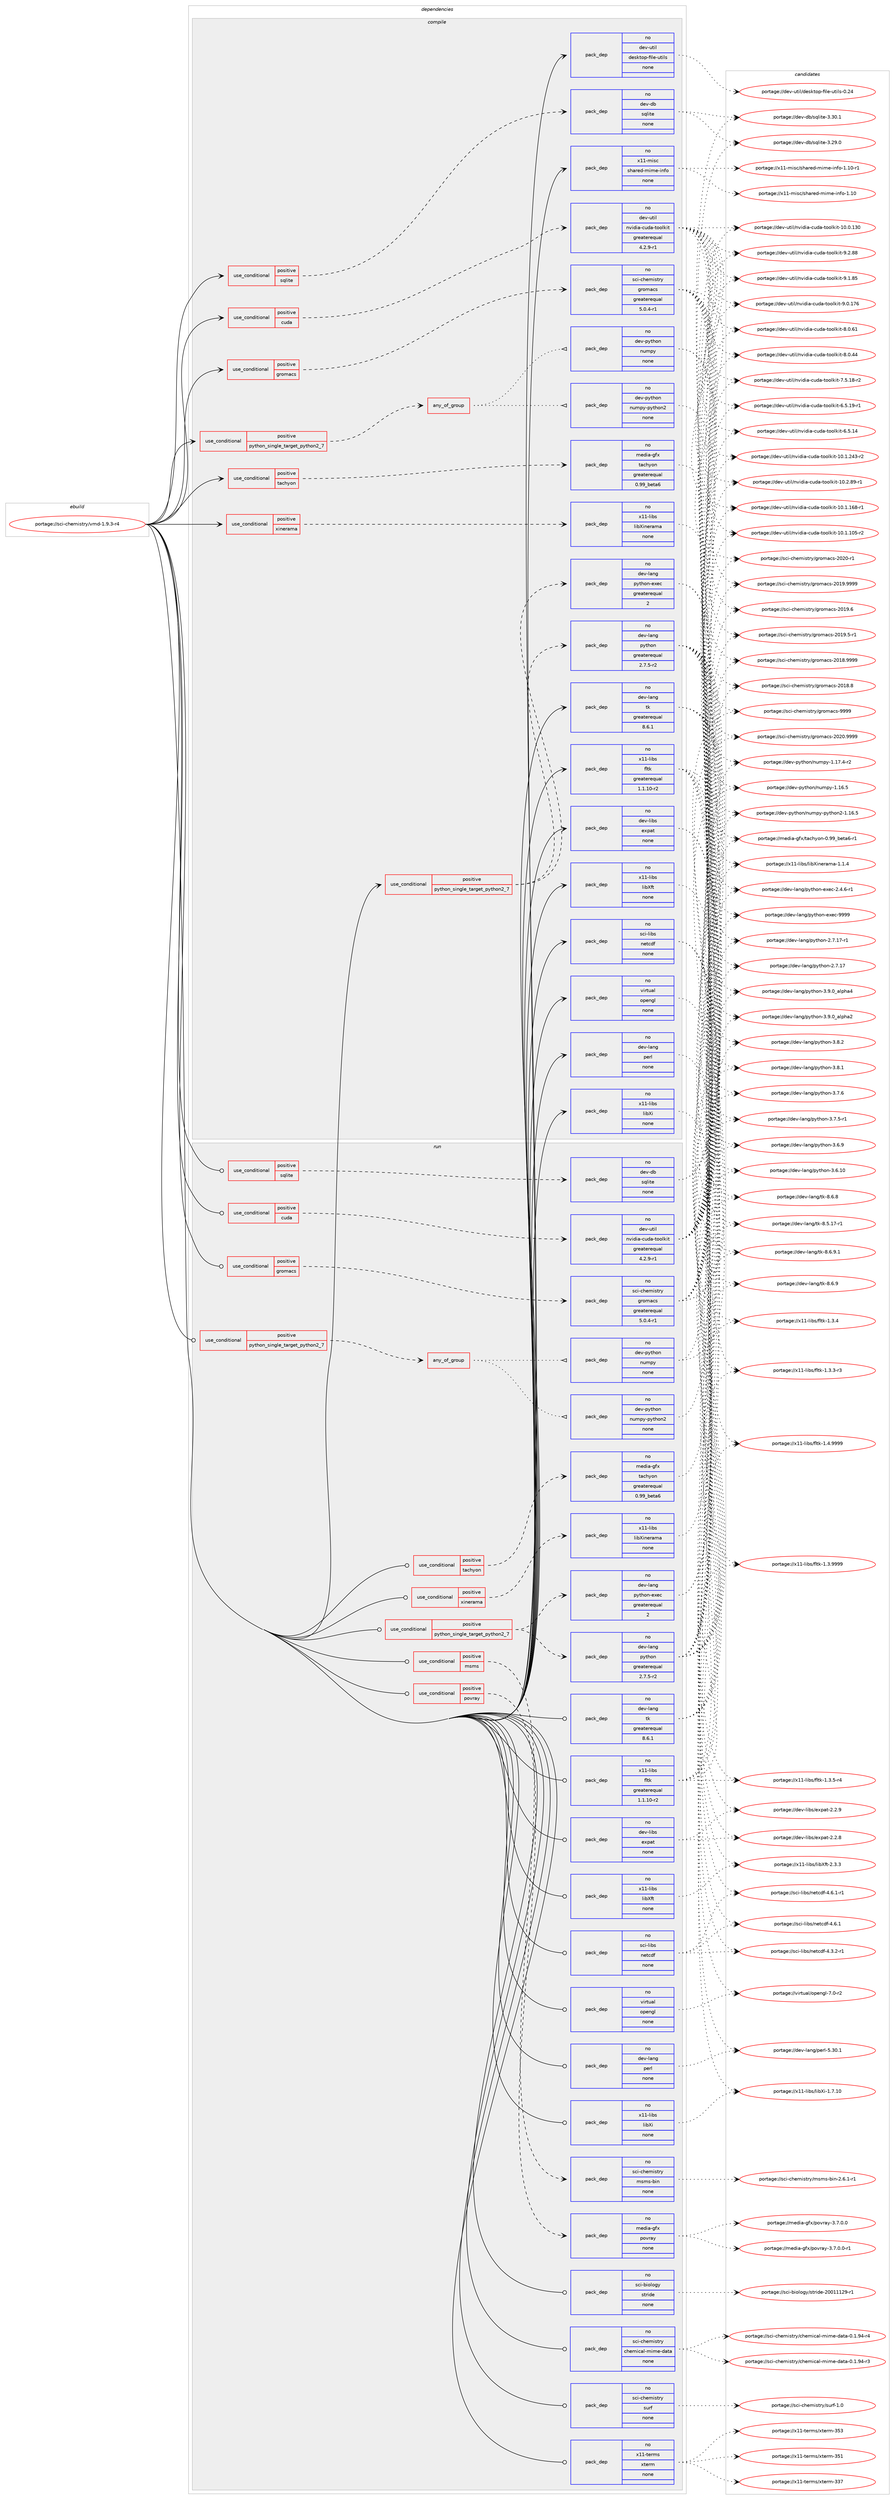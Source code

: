 digraph prolog {

# *************
# Graph options
# *************

newrank=true;
concentrate=true;
compound=true;
graph [rankdir=LR,fontname=Helvetica,fontsize=10,ranksep=1.5];#, ranksep=2.5, nodesep=0.2];
edge  [arrowhead=vee];
node  [fontname=Helvetica,fontsize=10];

# **********
# The ebuild
# **********

subgraph cluster_leftcol {
color=gray;
rank=same;
label=<<i>ebuild</i>>;
id [label="portage://sci-chemistry/vmd-1.9.3-r4", color=red, width=4, href="../sci-chemistry/vmd-1.9.3-r4.svg"];
}

# ****************
# The dependencies
# ****************

subgraph cluster_midcol {
color=gray;
label=<<i>dependencies</i>>;
subgraph cluster_compile {
fillcolor="#eeeeee";
style=filled;
label=<<i>compile</i>>;
subgraph cond11328 {
dependency55125 [label=<<TABLE BORDER="0" CELLBORDER="1" CELLSPACING="0" CELLPADDING="4"><TR><TD ROWSPAN="3" CELLPADDING="10">use_conditional</TD></TR><TR><TD>positive</TD></TR><TR><TD>cuda</TD></TR></TABLE>>, shape=none, color=red];
subgraph pack42644 {
dependency55126 [label=<<TABLE BORDER="0" CELLBORDER="1" CELLSPACING="0" CELLPADDING="4" WIDTH="220"><TR><TD ROWSPAN="6" CELLPADDING="30">pack_dep</TD></TR><TR><TD WIDTH="110">no</TD></TR><TR><TD>dev-util</TD></TR><TR><TD>nvidia-cuda-toolkit</TD></TR><TR><TD>greaterequal</TD></TR><TR><TD>4.2.9-r1</TD></TR></TABLE>>, shape=none, color=blue];
}
dependency55125:e -> dependency55126:w [weight=20,style="dashed",arrowhead="vee"];
}
id:e -> dependency55125:w [weight=20,style="solid",arrowhead="vee"];
subgraph cond11329 {
dependency55127 [label=<<TABLE BORDER="0" CELLBORDER="1" CELLSPACING="0" CELLPADDING="4"><TR><TD ROWSPAN="3" CELLPADDING="10">use_conditional</TD></TR><TR><TD>positive</TD></TR><TR><TD>gromacs</TD></TR></TABLE>>, shape=none, color=red];
subgraph pack42645 {
dependency55128 [label=<<TABLE BORDER="0" CELLBORDER="1" CELLSPACING="0" CELLPADDING="4" WIDTH="220"><TR><TD ROWSPAN="6" CELLPADDING="30">pack_dep</TD></TR><TR><TD WIDTH="110">no</TD></TR><TR><TD>sci-chemistry</TD></TR><TR><TD>gromacs</TD></TR><TR><TD>greaterequal</TD></TR><TR><TD>5.0.4-r1</TD></TR></TABLE>>, shape=none, color=blue];
}
dependency55127:e -> dependency55128:w [weight=20,style="dashed",arrowhead="vee"];
}
id:e -> dependency55127:w [weight=20,style="solid",arrowhead="vee"];
subgraph cond11330 {
dependency55129 [label=<<TABLE BORDER="0" CELLBORDER="1" CELLSPACING="0" CELLPADDING="4"><TR><TD ROWSPAN="3" CELLPADDING="10">use_conditional</TD></TR><TR><TD>positive</TD></TR><TR><TD>python_single_target_python2_7</TD></TR></TABLE>>, shape=none, color=red];
subgraph any1105 {
dependency55130 [label=<<TABLE BORDER="0" CELLBORDER="1" CELLSPACING="0" CELLPADDING="4"><TR><TD CELLPADDING="10">any_of_group</TD></TR></TABLE>>, shape=none, color=red];subgraph pack42646 {
dependency55131 [label=<<TABLE BORDER="0" CELLBORDER="1" CELLSPACING="0" CELLPADDING="4" WIDTH="220"><TR><TD ROWSPAN="6" CELLPADDING="30">pack_dep</TD></TR><TR><TD WIDTH="110">no</TD></TR><TR><TD>dev-python</TD></TR><TR><TD>numpy-python2</TD></TR><TR><TD>none</TD></TR><TR><TD></TD></TR></TABLE>>, shape=none, color=blue];
}
dependency55130:e -> dependency55131:w [weight=20,style="dotted",arrowhead="oinv"];
subgraph pack42647 {
dependency55132 [label=<<TABLE BORDER="0" CELLBORDER="1" CELLSPACING="0" CELLPADDING="4" WIDTH="220"><TR><TD ROWSPAN="6" CELLPADDING="30">pack_dep</TD></TR><TR><TD WIDTH="110">no</TD></TR><TR><TD>dev-python</TD></TR><TR><TD>numpy</TD></TR><TR><TD>none</TD></TR><TR><TD></TD></TR></TABLE>>, shape=none, color=blue];
}
dependency55130:e -> dependency55132:w [weight=20,style="dotted",arrowhead="oinv"];
}
dependency55129:e -> dependency55130:w [weight=20,style="dashed",arrowhead="vee"];
}
id:e -> dependency55129:w [weight=20,style="solid",arrowhead="vee"];
subgraph cond11331 {
dependency55133 [label=<<TABLE BORDER="0" CELLBORDER="1" CELLSPACING="0" CELLPADDING="4"><TR><TD ROWSPAN="3" CELLPADDING="10">use_conditional</TD></TR><TR><TD>positive</TD></TR><TR><TD>python_single_target_python2_7</TD></TR></TABLE>>, shape=none, color=red];
subgraph pack42648 {
dependency55134 [label=<<TABLE BORDER="0" CELLBORDER="1" CELLSPACING="0" CELLPADDING="4" WIDTH="220"><TR><TD ROWSPAN="6" CELLPADDING="30">pack_dep</TD></TR><TR><TD WIDTH="110">no</TD></TR><TR><TD>dev-lang</TD></TR><TR><TD>python</TD></TR><TR><TD>greaterequal</TD></TR><TR><TD>2.7.5-r2</TD></TR></TABLE>>, shape=none, color=blue];
}
dependency55133:e -> dependency55134:w [weight=20,style="dashed",arrowhead="vee"];
subgraph pack42649 {
dependency55135 [label=<<TABLE BORDER="0" CELLBORDER="1" CELLSPACING="0" CELLPADDING="4" WIDTH="220"><TR><TD ROWSPAN="6" CELLPADDING="30">pack_dep</TD></TR><TR><TD WIDTH="110">no</TD></TR><TR><TD>dev-lang</TD></TR><TR><TD>python-exec</TD></TR><TR><TD>greaterequal</TD></TR><TR><TD>2</TD></TR></TABLE>>, shape=none, color=blue];
}
dependency55133:e -> dependency55135:w [weight=20,style="dashed",arrowhead="vee"];
}
id:e -> dependency55133:w [weight=20,style="solid",arrowhead="vee"];
subgraph cond11332 {
dependency55136 [label=<<TABLE BORDER="0" CELLBORDER="1" CELLSPACING="0" CELLPADDING="4"><TR><TD ROWSPAN="3" CELLPADDING="10">use_conditional</TD></TR><TR><TD>positive</TD></TR><TR><TD>sqlite</TD></TR></TABLE>>, shape=none, color=red];
subgraph pack42650 {
dependency55137 [label=<<TABLE BORDER="0" CELLBORDER="1" CELLSPACING="0" CELLPADDING="4" WIDTH="220"><TR><TD ROWSPAN="6" CELLPADDING="30">pack_dep</TD></TR><TR><TD WIDTH="110">no</TD></TR><TR><TD>dev-db</TD></TR><TR><TD>sqlite</TD></TR><TR><TD>none</TD></TR><TR><TD></TD></TR></TABLE>>, shape=none, color=blue];
}
dependency55136:e -> dependency55137:w [weight=20,style="dashed",arrowhead="vee"];
}
id:e -> dependency55136:w [weight=20,style="solid",arrowhead="vee"];
subgraph cond11333 {
dependency55138 [label=<<TABLE BORDER="0" CELLBORDER="1" CELLSPACING="0" CELLPADDING="4"><TR><TD ROWSPAN="3" CELLPADDING="10">use_conditional</TD></TR><TR><TD>positive</TD></TR><TR><TD>tachyon</TD></TR></TABLE>>, shape=none, color=red];
subgraph pack42651 {
dependency55139 [label=<<TABLE BORDER="0" CELLBORDER="1" CELLSPACING="0" CELLPADDING="4" WIDTH="220"><TR><TD ROWSPAN="6" CELLPADDING="30">pack_dep</TD></TR><TR><TD WIDTH="110">no</TD></TR><TR><TD>media-gfx</TD></TR><TR><TD>tachyon</TD></TR><TR><TD>greaterequal</TD></TR><TR><TD>0.99_beta6</TD></TR></TABLE>>, shape=none, color=blue];
}
dependency55138:e -> dependency55139:w [weight=20,style="dashed",arrowhead="vee"];
}
id:e -> dependency55138:w [weight=20,style="solid",arrowhead="vee"];
subgraph cond11334 {
dependency55140 [label=<<TABLE BORDER="0" CELLBORDER="1" CELLSPACING="0" CELLPADDING="4"><TR><TD ROWSPAN="3" CELLPADDING="10">use_conditional</TD></TR><TR><TD>positive</TD></TR><TR><TD>xinerama</TD></TR></TABLE>>, shape=none, color=red];
subgraph pack42652 {
dependency55141 [label=<<TABLE BORDER="0" CELLBORDER="1" CELLSPACING="0" CELLPADDING="4" WIDTH="220"><TR><TD ROWSPAN="6" CELLPADDING="30">pack_dep</TD></TR><TR><TD WIDTH="110">no</TD></TR><TR><TD>x11-libs</TD></TR><TR><TD>libXinerama</TD></TR><TR><TD>none</TD></TR><TR><TD></TD></TR></TABLE>>, shape=none, color=blue];
}
dependency55140:e -> dependency55141:w [weight=20,style="dashed",arrowhead="vee"];
}
id:e -> dependency55140:w [weight=20,style="solid",arrowhead="vee"];
subgraph pack42653 {
dependency55142 [label=<<TABLE BORDER="0" CELLBORDER="1" CELLSPACING="0" CELLPADDING="4" WIDTH="220"><TR><TD ROWSPAN="6" CELLPADDING="30">pack_dep</TD></TR><TR><TD WIDTH="110">no</TD></TR><TR><TD>dev-lang</TD></TR><TR><TD>perl</TD></TR><TR><TD>none</TD></TR><TR><TD></TD></TR></TABLE>>, shape=none, color=blue];
}
id:e -> dependency55142:w [weight=20,style="solid",arrowhead="vee"];
subgraph pack42654 {
dependency55143 [label=<<TABLE BORDER="0" CELLBORDER="1" CELLSPACING="0" CELLPADDING="4" WIDTH="220"><TR><TD ROWSPAN="6" CELLPADDING="30">pack_dep</TD></TR><TR><TD WIDTH="110">no</TD></TR><TR><TD>dev-lang</TD></TR><TR><TD>tk</TD></TR><TR><TD>greaterequal</TD></TR><TR><TD>8.6.1</TD></TR></TABLE>>, shape=none, color=blue];
}
id:e -> dependency55143:w [weight=20,style="solid",arrowhead="vee"];
subgraph pack42655 {
dependency55144 [label=<<TABLE BORDER="0" CELLBORDER="1" CELLSPACING="0" CELLPADDING="4" WIDTH="220"><TR><TD ROWSPAN="6" CELLPADDING="30">pack_dep</TD></TR><TR><TD WIDTH="110">no</TD></TR><TR><TD>dev-libs</TD></TR><TR><TD>expat</TD></TR><TR><TD>none</TD></TR><TR><TD></TD></TR></TABLE>>, shape=none, color=blue];
}
id:e -> dependency55144:w [weight=20,style="solid",arrowhead="vee"];
subgraph pack42656 {
dependency55145 [label=<<TABLE BORDER="0" CELLBORDER="1" CELLSPACING="0" CELLPADDING="4" WIDTH="220"><TR><TD ROWSPAN="6" CELLPADDING="30">pack_dep</TD></TR><TR><TD WIDTH="110">no</TD></TR><TR><TD>dev-util</TD></TR><TR><TD>desktop-file-utils</TD></TR><TR><TD>none</TD></TR><TR><TD></TD></TR></TABLE>>, shape=none, color=blue];
}
id:e -> dependency55145:w [weight=20,style="solid",arrowhead="vee"];
subgraph pack42657 {
dependency55146 [label=<<TABLE BORDER="0" CELLBORDER="1" CELLSPACING="0" CELLPADDING="4" WIDTH="220"><TR><TD ROWSPAN="6" CELLPADDING="30">pack_dep</TD></TR><TR><TD WIDTH="110">no</TD></TR><TR><TD>sci-libs</TD></TR><TR><TD>netcdf</TD></TR><TR><TD>none</TD></TR><TR><TD></TD></TR></TABLE>>, shape=none, color=blue];
}
id:e -> dependency55146:w [weight=20,style="solid",arrowhead="vee"];
subgraph pack42658 {
dependency55147 [label=<<TABLE BORDER="0" CELLBORDER="1" CELLSPACING="0" CELLPADDING="4" WIDTH="220"><TR><TD ROWSPAN="6" CELLPADDING="30">pack_dep</TD></TR><TR><TD WIDTH="110">no</TD></TR><TR><TD>virtual</TD></TR><TR><TD>opengl</TD></TR><TR><TD>none</TD></TR><TR><TD></TD></TR></TABLE>>, shape=none, color=blue];
}
id:e -> dependency55147:w [weight=20,style="solid",arrowhead="vee"];
subgraph pack42659 {
dependency55148 [label=<<TABLE BORDER="0" CELLBORDER="1" CELLSPACING="0" CELLPADDING="4" WIDTH="220"><TR><TD ROWSPAN="6" CELLPADDING="30">pack_dep</TD></TR><TR><TD WIDTH="110">no</TD></TR><TR><TD>x11-libs</TD></TR><TR><TD>fltk</TD></TR><TR><TD>greaterequal</TD></TR><TR><TD>1.1.10-r2</TD></TR></TABLE>>, shape=none, color=blue];
}
id:e -> dependency55148:w [weight=20,style="solid",arrowhead="vee"];
subgraph pack42660 {
dependency55149 [label=<<TABLE BORDER="0" CELLBORDER="1" CELLSPACING="0" CELLPADDING="4" WIDTH="220"><TR><TD ROWSPAN="6" CELLPADDING="30">pack_dep</TD></TR><TR><TD WIDTH="110">no</TD></TR><TR><TD>x11-libs</TD></TR><TR><TD>libXft</TD></TR><TR><TD>none</TD></TR><TR><TD></TD></TR></TABLE>>, shape=none, color=blue];
}
id:e -> dependency55149:w [weight=20,style="solid",arrowhead="vee"];
subgraph pack42661 {
dependency55150 [label=<<TABLE BORDER="0" CELLBORDER="1" CELLSPACING="0" CELLPADDING="4" WIDTH="220"><TR><TD ROWSPAN="6" CELLPADDING="30">pack_dep</TD></TR><TR><TD WIDTH="110">no</TD></TR><TR><TD>x11-libs</TD></TR><TR><TD>libXi</TD></TR><TR><TD>none</TD></TR><TR><TD></TD></TR></TABLE>>, shape=none, color=blue];
}
id:e -> dependency55150:w [weight=20,style="solid",arrowhead="vee"];
subgraph pack42662 {
dependency55151 [label=<<TABLE BORDER="0" CELLBORDER="1" CELLSPACING="0" CELLPADDING="4" WIDTH="220"><TR><TD ROWSPAN="6" CELLPADDING="30">pack_dep</TD></TR><TR><TD WIDTH="110">no</TD></TR><TR><TD>x11-misc</TD></TR><TR><TD>shared-mime-info</TD></TR><TR><TD>none</TD></TR><TR><TD></TD></TR></TABLE>>, shape=none, color=blue];
}
id:e -> dependency55151:w [weight=20,style="solid",arrowhead="vee"];
}
subgraph cluster_compileandrun {
fillcolor="#eeeeee";
style=filled;
label=<<i>compile and run</i>>;
}
subgraph cluster_run {
fillcolor="#eeeeee";
style=filled;
label=<<i>run</i>>;
subgraph cond11335 {
dependency55152 [label=<<TABLE BORDER="0" CELLBORDER="1" CELLSPACING="0" CELLPADDING="4"><TR><TD ROWSPAN="3" CELLPADDING="10">use_conditional</TD></TR><TR><TD>positive</TD></TR><TR><TD>cuda</TD></TR></TABLE>>, shape=none, color=red];
subgraph pack42663 {
dependency55153 [label=<<TABLE BORDER="0" CELLBORDER="1" CELLSPACING="0" CELLPADDING="4" WIDTH="220"><TR><TD ROWSPAN="6" CELLPADDING="30">pack_dep</TD></TR><TR><TD WIDTH="110">no</TD></TR><TR><TD>dev-util</TD></TR><TR><TD>nvidia-cuda-toolkit</TD></TR><TR><TD>greaterequal</TD></TR><TR><TD>4.2.9-r1</TD></TR></TABLE>>, shape=none, color=blue];
}
dependency55152:e -> dependency55153:w [weight=20,style="dashed",arrowhead="vee"];
}
id:e -> dependency55152:w [weight=20,style="solid",arrowhead="odot"];
subgraph cond11336 {
dependency55154 [label=<<TABLE BORDER="0" CELLBORDER="1" CELLSPACING="0" CELLPADDING="4"><TR><TD ROWSPAN="3" CELLPADDING="10">use_conditional</TD></TR><TR><TD>positive</TD></TR><TR><TD>gromacs</TD></TR></TABLE>>, shape=none, color=red];
subgraph pack42664 {
dependency55155 [label=<<TABLE BORDER="0" CELLBORDER="1" CELLSPACING="0" CELLPADDING="4" WIDTH="220"><TR><TD ROWSPAN="6" CELLPADDING="30">pack_dep</TD></TR><TR><TD WIDTH="110">no</TD></TR><TR><TD>sci-chemistry</TD></TR><TR><TD>gromacs</TD></TR><TR><TD>greaterequal</TD></TR><TR><TD>5.0.4-r1</TD></TR></TABLE>>, shape=none, color=blue];
}
dependency55154:e -> dependency55155:w [weight=20,style="dashed",arrowhead="vee"];
}
id:e -> dependency55154:w [weight=20,style="solid",arrowhead="odot"];
subgraph cond11337 {
dependency55156 [label=<<TABLE BORDER="0" CELLBORDER="1" CELLSPACING="0" CELLPADDING="4"><TR><TD ROWSPAN="3" CELLPADDING="10">use_conditional</TD></TR><TR><TD>positive</TD></TR><TR><TD>msms</TD></TR></TABLE>>, shape=none, color=red];
subgraph pack42665 {
dependency55157 [label=<<TABLE BORDER="0" CELLBORDER="1" CELLSPACING="0" CELLPADDING="4" WIDTH="220"><TR><TD ROWSPAN="6" CELLPADDING="30">pack_dep</TD></TR><TR><TD WIDTH="110">no</TD></TR><TR><TD>sci-chemistry</TD></TR><TR><TD>msms-bin</TD></TR><TR><TD>none</TD></TR><TR><TD></TD></TR></TABLE>>, shape=none, color=blue];
}
dependency55156:e -> dependency55157:w [weight=20,style="dashed",arrowhead="vee"];
}
id:e -> dependency55156:w [weight=20,style="solid",arrowhead="odot"];
subgraph cond11338 {
dependency55158 [label=<<TABLE BORDER="0" CELLBORDER="1" CELLSPACING="0" CELLPADDING="4"><TR><TD ROWSPAN="3" CELLPADDING="10">use_conditional</TD></TR><TR><TD>positive</TD></TR><TR><TD>povray</TD></TR></TABLE>>, shape=none, color=red];
subgraph pack42666 {
dependency55159 [label=<<TABLE BORDER="0" CELLBORDER="1" CELLSPACING="0" CELLPADDING="4" WIDTH="220"><TR><TD ROWSPAN="6" CELLPADDING="30">pack_dep</TD></TR><TR><TD WIDTH="110">no</TD></TR><TR><TD>media-gfx</TD></TR><TR><TD>povray</TD></TR><TR><TD>none</TD></TR><TR><TD></TD></TR></TABLE>>, shape=none, color=blue];
}
dependency55158:e -> dependency55159:w [weight=20,style="dashed",arrowhead="vee"];
}
id:e -> dependency55158:w [weight=20,style="solid",arrowhead="odot"];
subgraph cond11339 {
dependency55160 [label=<<TABLE BORDER="0" CELLBORDER="1" CELLSPACING="0" CELLPADDING="4"><TR><TD ROWSPAN="3" CELLPADDING="10">use_conditional</TD></TR><TR><TD>positive</TD></TR><TR><TD>python_single_target_python2_7</TD></TR></TABLE>>, shape=none, color=red];
subgraph any1106 {
dependency55161 [label=<<TABLE BORDER="0" CELLBORDER="1" CELLSPACING="0" CELLPADDING="4"><TR><TD CELLPADDING="10">any_of_group</TD></TR></TABLE>>, shape=none, color=red];subgraph pack42667 {
dependency55162 [label=<<TABLE BORDER="0" CELLBORDER="1" CELLSPACING="0" CELLPADDING="4" WIDTH="220"><TR><TD ROWSPAN="6" CELLPADDING="30">pack_dep</TD></TR><TR><TD WIDTH="110">no</TD></TR><TR><TD>dev-python</TD></TR><TR><TD>numpy-python2</TD></TR><TR><TD>none</TD></TR><TR><TD></TD></TR></TABLE>>, shape=none, color=blue];
}
dependency55161:e -> dependency55162:w [weight=20,style="dotted",arrowhead="oinv"];
subgraph pack42668 {
dependency55163 [label=<<TABLE BORDER="0" CELLBORDER="1" CELLSPACING="0" CELLPADDING="4" WIDTH="220"><TR><TD ROWSPAN="6" CELLPADDING="30">pack_dep</TD></TR><TR><TD WIDTH="110">no</TD></TR><TR><TD>dev-python</TD></TR><TR><TD>numpy</TD></TR><TR><TD>none</TD></TR><TR><TD></TD></TR></TABLE>>, shape=none, color=blue];
}
dependency55161:e -> dependency55163:w [weight=20,style="dotted",arrowhead="oinv"];
}
dependency55160:e -> dependency55161:w [weight=20,style="dashed",arrowhead="vee"];
}
id:e -> dependency55160:w [weight=20,style="solid",arrowhead="odot"];
subgraph cond11340 {
dependency55164 [label=<<TABLE BORDER="0" CELLBORDER="1" CELLSPACING="0" CELLPADDING="4"><TR><TD ROWSPAN="3" CELLPADDING="10">use_conditional</TD></TR><TR><TD>positive</TD></TR><TR><TD>python_single_target_python2_7</TD></TR></TABLE>>, shape=none, color=red];
subgraph pack42669 {
dependency55165 [label=<<TABLE BORDER="0" CELLBORDER="1" CELLSPACING="0" CELLPADDING="4" WIDTH="220"><TR><TD ROWSPAN="6" CELLPADDING="30">pack_dep</TD></TR><TR><TD WIDTH="110">no</TD></TR><TR><TD>dev-lang</TD></TR><TR><TD>python</TD></TR><TR><TD>greaterequal</TD></TR><TR><TD>2.7.5-r2</TD></TR></TABLE>>, shape=none, color=blue];
}
dependency55164:e -> dependency55165:w [weight=20,style="dashed",arrowhead="vee"];
subgraph pack42670 {
dependency55166 [label=<<TABLE BORDER="0" CELLBORDER="1" CELLSPACING="0" CELLPADDING="4" WIDTH="220"><TR><TD ROWSPAN="6" CELLPADDING="30">pack_dep</TD></TR><TR><TD WIDTH="110">no</TD></TR><TR><TD>dev-lang</TD></TR><TR><TD>python-exec</TD></TR><TR><TD>greaterequal</TD></TR><TR><TD>2</TD></TR></TABLE>>, shape=none, color=blue];
}
dependency55164:e -> dependency55166:w [weight=20,style="dashed",arrowhead="vee"];
}
id:e -> dependency55164:w [weight=20,style="solid",arrowhead="odot"];
subgraph cond11341 {
dependency55167 [label=<<TABLE BORDER="0" CELLBORDER="1" CELLSPACING="0" CELLPADDING="4"><TR><TD ROWSPAN="3" CELLPADDING="10">use_conditional</TD></TR><TR><TD>positive</TD></TR><TR><TD>sqlite</TD></TR></TABLE>>, shape=none, color=red];
subgraph pack42671 {
dependency55168 [label=<<TABLE BORDER="0" CELLBORDER="1" CELLSPACING="0" CELLPADDING="4" WIDTH="220"><TR><TD ROWSPAN="6" CELLPADDING="30">pack_dep</TD></TR><TR><TD WIDTH="110">no</TD></TR><TR><TD>dev-db</TD></TR><TR><TD>sqlite</TD></TR><TR><TD>none</TD></TR><TR><TD></TD></TR></TABLE>>, shape=none, color=blue];
}
dependency55167:e -> dependency55168:w [weight=20,style="dashed",arrowhead="vee"];
}
id:e -> dependency55167:w [weight=20,style="solid",arrowhead="odot"];
subgraph cond11342 {
dependency55169 [label=<<TABLE BORDER="0" CELLBORDER="1" CELLSPACING="0" CELLPADDING="4"><TR><TD ROWSPAN="3" CELLPADDING="10">use_conditional</TD></TR><TR><TD>positive</TD></TR><TR><TD>tachyon</TD></TR></TABLE>>, shape=none, color=red];
subgraph pack42672 {
dependency55170 [label=<<TABLE BORDER="0" CELLBORDER="1" CELLSPACING="0" CELLPADDING="4" WIDTH="220"><TR><TD ROWSPAN="6" CELLPADDING="30">pack_dep</TD></TR><TR><TD WIDTH="110">no</TD></TR><TR><TD>media-gfx</TD></TR><TR><TD>tachyon</TD></TR><TR><TD>greaterequal</TD></TR><TR><TD>0.99_beta6</TD></TR></TABLE>>, shape=none, color=blue];
}
dependency55169:e -> dependency55170:w [weight=20,style="dashed",arrowhead="vee"];
}
id:e -> dependency55169:w [weight=20,style="solid",arrowhead="odot"];
subgraph cond11343 {
dependency55171 [label=<<TABLE BORDER="0" CELLBORDER="1" CELLSPACING="0" CELLPADDING="4"><TR><TD ROWSPAN="3" CELLPADDING="10">use_conditional</TD></TR><TR><TD>positive</TD></TR><TR><TD>xinerama</TD></TR></TABLE>>, shape=none, color=red];
subgraph pack42673 {
dependency55172 [label=<<TABLE BORDER="0" CELLBORDER="1" CELLSPACING="0" CELLPADDING="4" WIDTH="220"><TR><TD ROWSPAN="6" CELLPADDING="30">pack_dep</TD></TR><TR><TD WIDTH="110">no</TD></TR><TR><TD>x11-libs</TD></TR><TR><TD>libXinerama</TD></TR><TR><TD>none</TD></TR><TR><TD></TD></TR></TABLE>>, shape=none, color=blue];
}
dependency55171:e -> dependency55172:w [weight=20,style="dashed",arrowhead="vee"];
}
id:e -> dependency55171:w [weight=20,style="solid",arrowhead="odot"];
subgraph pack42674 {
dependency55173 [label=<<TABLE BORDER="0" CELLBORDER="1" CELLSPACING="0" CELLPADDING="4" WIDTH="220"><TR><TD ROWSPAN="6" CELLPADDING="30">pack_dep</TD></TR><TR><TD WIDTH="110">no</TD></TR><TR><TD>dev-lang</TD></TR><TR><TD>perl</TD></TR><TR><TD>none</TD></TR><TR><TD></TD></TR></TABLE>>, shape=none, color=blue];
}
id:e -> dependency55173:w [weight=20,style="solid",arrowhead="odot"];
subgraph pack42675 {
dependency55174 [label=<<TABLE BORDER="0" CELLBORDER="1" CELLSPACING="0" CELLPADDING="4" WIDTH="220"><TR><TD ROWSPAN="6" CELLPADDING="30">pack_dep</TD></TR><TR><TD WIDTH="110">no</TD></TR><TR><TD>dev-lang</TD></TR><TR><TD>tk</TD></TR><TR><TD>greaterequal</TD></TR><TR><TD>8.6.1</TD></TR></TABLE>>, shape=none, color=blue];
}
id:e -> dependency55174:w [weight=20,style="solid",arrowhead="odot"];
subgraph pack42676 {
dependency55175 [label=<<TABLE BORDER="0" CELLBORDER="1" CELLSPACING="0" CELLPADDING="4" WIDTH="220"><TR><TD ROWSPAN="6" CELLPADDING="30">pack_dep</TD></TR><TR><TD WIDTH="110">no</TD></TR><TR><TD>dev-libs</TD></TR><TR><TD>expat</TD></TR><TR><TD>none</TD></TR><TR><TD></TD></TR></TABLE>>, shape=none, color=blue];
}
id:e -> dependency55175:w [weight=20,style="solid",arrowhead="odot"];
subgraph pack42677 {
dependency55176 [label=<<TABLE BORDER="0" CELLBORDER="1" CELLSPACING="0" CELLPADDING="4" WIDTH="220"><TR><TD ROWSPAN="6" CELLPADDING="30">pack_dep</TD></TR><TR><TD WIDTH="110">no</TD></TR><TR><TD>sci-biology</TD></TR><TR><TD>stride</TD></TR><TR><TD>none</TD></TR><TR><TD></TD></TR></TABLE>>, shape=none, color=blue];
}
id:e -> dependency55176:w [weight=20,style="solid",arrowhead="odot"];
subgraph pack42678 {
dependency55177 [label=<<TABLE BORDER="0" CELLBORDER="1" CELLSPACING="0" CELLPADDING="4" WIDTH="220"><TR><TD ROWSPAN="6" CELLPADDING="30">pack_dep</TD></TR><TR><TD WIDTH="110">no</TD></TR><TR><TD>sci-chemistry</TD></TR><TR><TD>chemical-mime-data</TD></TR><TR><TD>none</TD></TR><TR><TD></TD></TR></TABLE>>, shape=none, color=blue];
}
id:e -> dependency55177:w [weight=20,style="solid",arrowhead="odot"];
subgraph pack42679 {
dependency55178 [label=<<TABLE BORDER="0" CELLBORDER="1" CELLSPACING="0" CELLPADDING="4" WIDTH="220"><TR><TD ROWSPAN="6" CELLPADDING="30">pack_dep</TD></TR><TR><TD WIDTH="110">no</TD></TR><TR><TD>sci-chemistry</TD></TR><TR><TD>surf</TD></TR><TR><TD>none</TD></TR><TR><TD></TD></TR></TABLE>>, shape=none, color=blue];
}
id:e -> dependency55178:w [weight=20,style="solid",arrowhead="odot"];
subgraph pack42680 {
dependency55179 [label=<<TABLE BORDER="0" CELLBORDER="1" CELLSPACING="0" CELLPADDING="4" WIDTH="220"><TR><TD ROWSPAN="6" CELLPADDING="30">pack_dep</TD></TR><TR><TD WIDTH="110">no</TD></TR><TR><TD>sci-libs</TD></TR><TR><TD>netcdf</TD></TR><TR><TD>none</TD></TR><TR><TD></TD></TR></TABLE>>, shape=none, color=blue];
}
id:e -> dependency55179:w [weight=20,style="solid",arrowhead="odot"];
subgraph pack42681 {
dependency55180 [label=<<TABLE BORDER="0" CELLBORDER="1" CELLSPACING="0" CELLPADDING="4" WIDTH="220"><TR><TD ROWSPAN="6" CELLPADDING="30">pack_dep</TD></TR><TR><TD WIDTH="110">no</TD></TR><TR><TD>virtual</TD></TR><TR><TD>opengl</TD></TR><TR><TD>none</TD></TR><TR><TD></TD></TR></TABLE>>, shape=none, color=blue];
}
id:e -> dependency55180:w [weight=20,style="solid",arrowhead="odot"];
subgraph pack42682 {
dependency55181 [label=<<TABLE BORDER="0" CELLBORDER="1" CELLSPACING="0" CELLPADDING="4" WIDTH="220"><TR><TD ROWSPAN="6" CELLPADDING="30">pack_dep</TD></TR><TR><TD WIDTH="110">no</TD></TR><TR><TD>x11-libs</TD></TR><TR><TD>fltk</TD></TR><TR><TD>greaterequal</TD></TR><TR><TD>1.1.10-r2</TD></TR></TABLE>>, shape=none, color=blue];
}
id:e -> dependency55181:w [weight=20,style="solid",arrowhead="odot"];
subgraph pack42683 {
dependency55182 [label=<<TABLE BORDER="0" CELLBORDER="1" CELLSPACING="0" CELLPADDING="4" WIDTH="220"><TR><TD ROWSPAN="6" CELLPADDING="30">pack_dep</TD></TR><TR><TD WIDTH="110">no</TD></TR><TR><TD>x11-libs</TD></TR><TR><TD>libXft</TD></TR><TR><TD>none</TD></TR><TR><TD></TD></TR></TABLE>>, shape=none, color=blue];
}
id:e -> dependency55182:w [weight=20,style="solid",arrowhead="odot"];
subgraph pack42684 {
dependency55183 [label=<<TABLE BORDER="0" CELLBORDER="1" CELLSPACING="0" CELLPADDING="4" WIDTH="220"><TR><TD ROWSPAN="6" CELLPADDING="30">pack_dep</TD></TR><TR><TD WIDTH="110">no</TD></TR><TR><TD>x11-libs</TD></TR><TR><TD>libXi</TD></TR><TR><TD>none</TD></TR><TR><TD></TD></TR></TABLE>>, shape=none, color=blue];
}
id:e -> dependency55183:w [weight=20,style="solid",arrowhead="odot"];
subgraph pack42685 {
dependency55184 [label=<<TABLE BORDER="0" CELLBORDER="1" CELLSPACING="0" CELLPADDING="4" WIDTH="220"><TR><TD ROWSPAN="6" CELLPADDING="30">pack_dep</TD></TR><TR><TD WIDTH="110">no</TD></TR><TR><TD>x11-terms</TD></TR><TR><TD>xterm</TD></TR><TR><TD>none</TD></TR><TR><TD></TD></TR></TABLE>>, shape=none, color=blue];
}
id:e -> dependency55184:w [weight=20,style="solid",arrowhead="odot"];
}
}

# **************
# The candidates
# **************

subgraph cluster_choices {
rank=same;
color=gray;
label=<<i>candidates</i>>;

subgraph choice42644 {
color=black;
nodesep=1;
choice1001011184511711610510847110118105100105974599117100974511611111110810710511645574650465656 [label="portage://dev-util/nvidia-cuda-toolkit-9.2.88", color=red, width=4,href="../dev-util/nvidia-cuda-toolkit-9.2.88.svg"];
choice1001011184511711610510847110118105100105974599117100974511611111110810710511645574649465653 [label="portage://dev-util/nvidia-cuda-toolkit-9.1.85", color=red, width=4,href="../dev-util/nvidia-cuda-toolkit-9.1.85.svg"];
choice100101118451171161051084711011810510010597459911710097451161111111081071051164557464846495554 [label="portage://dev-util/nvidia-cuda-toolkit-9.0.176", color=red, width=4,href="../dev-util/nvidia-cuda-toolkit-9.0.176.svg"];
choice1001011184511711610510847110118105100105974599117100974511611111110810710511645564648465449 [label="portage://dev-util/nvidia-cuda-toolkit-8.0.61", color=red, width=4,href="../dev-util/nvidia-cuda-toolkit-8.0.61.svg"];
choice1001011184511711610510847110118105100105974599117100974511611111110810710511645564648465252 [label="portage://dev-util/nvidia-cuda-toolkit-8.0.44", color=red, width=4,href="../dev-util/nvidia-cuda-toolkit-8.0.44.svg"];
choice10010111845117116105108471101181051001059745991171009745116111111108107105116455546534649564511450 [label="portage://dev-util/nvidia-cuda-toolkit-7.5.18-r2", color=red, width=4,href="../dev-util/nvidia-cuda-toolkit-7.5.18-r2.svg"];
choice10010111845117116105108471101181051001059745991171009745116111111108107105116455446534649574511449 [label="portage://dev-util/nvidia-cuda-toolkit-6.5.19-r1", color=red, width=4,href="../dev-util/nvidia-cuda-toolkit-6.5.19-r1.svg"];
choice1001011184511711610510847110118105100105974599117100974511611111110810710511645544653464952 [label="portage://dev-util/nvidia-cuda-toolkit-6.5.14", color=red, width=4,href="../dev-util/nvidia-cuda-toolkit-6.5.14.svg"];
choice1001011184511711610510847110118105100105974599117100974511611111110810710511645494846504656574511449 [label="portage://dev-util/nvidia-cuda-toolkit-10.2.89-r1", color=red, width=4,href="../dev-util/nvidia-cuda-toolkit-10.2.89-r1.svg"];
choice100101118451171161051084711011810510010597459911710097451161111111081071051164549484649465052514511450 [label="portage://dev-util/nvidia-cuda-toolkit-10.1.243-r2", color=red, width=4,href="../dev-util/nvidia-cuda-toolkit-10.1.243-r2.svg"];
choice100101118451171161051084711011810510010597459911710097451161111111081071051164549484649464954564511449 [label="portage://dev-util/nvidia-cuda-toolkit-10.1.168-r1", color=red, width=4,href="../dev-util/nvidia-cuda-toolkit-10.1.168-r1.svg"];
choice100101118451171161051084711011810510010597459911710097451161111111081071051164549484649464948534511450 [label="portage://dev-util/nvidia-cuda-toolkit-10.1.105-r2", color=red, width=4,href="../dev-util/nvidia-cuda-toolkit-10.1.105-r2.svg"];
choice10010111845117116105108471101181051001059745991171009745116111111108107105116454948464846495148 [label="portage://dev-util/nvidia-cuda-toolkit-10.0.130", color=red, width=4,href="../dev-util/nvidia-cuda-toolkit-10.0.130.svg"];
dependency55126:e -> choice1001011184511711610510847110118105100105974599117100974511611111110810710511645574650465656:w [style=dotted,weight="100"];
dependency55126:e -> choice1001011184511711610510847110118105100105974599117100974511611111110810710511645574649465653:w [style=dotted,weight="100"];
dependency55126:e -> choice100101118451171161051084711011810510010597459911710097451161111111081071051164557464846495554:w [style=dotted,weight="100"];
dependency55126:e -> choice1001011184511711610510847110118105100105974599117100974511611111110810710511645564648465449:w [style=dotted,weight="100"];
dependency55126:e -> choice1001011184511711610510847110118105100105974599117100974511611111110810710511645564648465252:w [style=dotted,weight="100"];
dependency55126:e -> choice10010111845117116105108471101181051001059745991171009745116111111108107105116455546534649564511450:w [style=dotted,weight="100"];
dependency55126:e -> choice10010111845117116105108471101181051001059745991171009745116111111108107105116455446534649574511449:w [style=dotted,weight="100"];
dependency55126:e -> choice1001011184511711610510847110118105100105974599117100974511611111110810710511645544653464952:w [style=dotted,weight="100"];
dependency55126:e -> choice1001011184511711610510847110118105100105974599117100974511611111110810710511645494846504656574511449:w [style=dotted,weight="100"];
dependency55126:e -> choice100101118451171161051084711011810510010597459911710097451161111111081071051164549484649465052514511450:w [style=dotted,weight="100"];
dependency55126:e -> choice100101118451171161051084711011810510010597459911710097451161111111081071051164549484649464954564511449:w [style=dotted,weight="100"];
dependency55126:e -> choice100101118451171161051084711011810510010597459911710097451161111111081071051164549484649464948534511450:w [style=dotted,weight="100"];
dependency55126:e -> choice10010111845117116105108471101181051001059745991171009745116111111108107105116454948464846495148:w [style=dotted,weight="100"];
}
subgraph choice42645 {
color=black;
nodesep=1;
choice1159910545991041011091051151161141214710311411110997991154557575757 [label="portage://sci-chemistry/gromacs-9999", color=red, width=4,href="../sci-chemistry/gromacs-9999.svg"];
choice11599105459910410110910511511611412147103114111109979911545504850484657575757 [label="portage://sci-chemistry/gromacs-2020.9999", color=red, width=4,href="../sci-chemistry/gromacs-2020.9999.svg"];
choice11599105459910410110910511511611412147103114111109979911545504850484511449 [label="portage://sci-chemistry/gromacs-2020-r1", color=red, width=4,href="../sci-chemistry/gromacs-2020-r1.svg"];
choice11599105459910410110910511511611412147103114111109979911545504849574657575757 [label="portage://sci-chemistry/gromacs-2019.9999", color=red, width=4,href="../sci-chemistry/gromacs-2019.9999.svg"];
choice11599105459910410110910511511611412147103114111109979911545504849574654 [label="portage://sci-chemistry/gromacs-2019.6", color=red, width=4,href="../sci-chemistry/gromacs-2019.6.svg"];
choice115991054599104101109105115116114121471031141111099799115455048495746534511449 [label="portage://sci-chemistry/gromacs-2019.5-r1", color=red, width=4,href="../sci-chemistry/gromacs-2019.5-r1.svg"];
choice11599105459910410110910511511611412147103114111109979911545504849564657575757 [label="portage://sci-chemistry/gromacs-2018.9999", color=red, width=4,href="../sci-chemistry/gromacs-2018.9999.svg"];
choice11599105459910410110910511511611412147103114111109979911545504849564656 [label="portage://sci-chemistry/gromacs-2018.8", color=red, width=4,href="../sci-chemistry/gromacs-2018.8.svg"];
dependency55128:e -> choice1159910545991041011091051151161141214710311411110997991154557575757:w [style=dotted,weight="100"];
dependency55128:e -> choice11599105459910410110910511511611412147103114111109979911545504850484657575757:w [style=dotted,weight="100"];
dependency55128:e -> choice11599105459910410110910511511611412147103114111109979911545504850484511449:w [style=dotted,weight="100"];
dependency55128:e -> choice11599105459910410110910511511611412147103114111109979911545504849574657575757:w [style=dotted,weight="100"];
dependency55128:e -> choice11599105459910410110910511511611412147103114111109979911545504849574654:w [style=dotted,weight="100"];
dependency55128:e -> choice115991054599104101109105115116114121471031141111099799115455048495746534511449:w [style=dotted,weight="100"];
dependency55128:e -> choice11599105459910410110910511511611412147103114111109979911545504849564657575757:w [style=dotted,weight="100"];
dependency55128:e -> choice11599105459910410110910511511611412147103114111109979911545504849564656:w [style=dotted,weight="100"];
}
subgraph choice42646 {
color=black;
nodesep=1;
choice1001011184511212111610411111047110117109112121451121211161041111105045494649544653 [label="portage://dev-python/numpy-python2-1.16.5", color=red, width=4,href="../dev-python/numpy-python2-1.16.5.svg"];
dependency55131:e -> choice1001011184511212111610411111047110117109112121451121211161041111105045494649544653:w [style=dotted,weight="100"];
}
subgraph choice42647 {
color=black;
nodesep=1;
choice1001011184511212111610411111047110117109112121454946495546524511450 [label="portage://dev-python/numpy-1.17.4-r2", color=red, width=4,href="../dev-python/numpy-1.17.4-r2.svg"];
choice100101118451121211161041111104711011710911212145494649544653 [label="portage://dev-python/numpy-1.16.5", color=red, width=4,href="../dev-python/numpy-1.16.5.svg"];
dependency55132:e -> choice1001011184511212111610411111047110117109112121454946495546524511450:w [style=dotted,weight="100"];
dependency55132:e -> choice100101118451121211161041111104711011710911212145494649544653:w [style=dotted,weight="100"];
}
subgraph choice42648 {
color=black;
nodesep=1;
choice10010111845108971101034711212111610411111045514657464895971081121049752 [label="portage://dev-lang/python-3.9.0_alpha4", color=red, width=4,href="../dev-lang/python-3.9.0_alpha4.svg"];
choice10010111845108971101034711212111610411111045514657464895971081121049750 [label="portage://dev-lang/python-3.9.0_alpha2", color=red, width=4,href="../dev-lang/python-3.9.0_alpha2.svg"];
choice100101118451089711010347112121116104111110455146564650 [label="portage://dev-lang/python-3.8.2", color=red, width=4,href="../dev-lang/python-3.8.2.svg"];
choice100101118451089711010347112121116104111110455146564649 [label="portage://dev-lang/python-3.8.1", color=red, width=4,href="../dev-lang/python-3.8.1.svg"];
choice100101118451089711010347112121116104111110455146554654 [label="portage://dev-lang/python-3.7.6", color=red, width=4,href="../dev-lang/python-3.7.6.svg"];
choice1001011184510897110103471121211161041111104551465546534511449 [label="portage://dev-lang/python-3.7.5-r1", color=red, width=4,href="../dev-lang/python-3.7.5-r1.svg"];
choice100101118451089711010347112121116104111110455146544657 [label="portage://dev-lang/python-3.6.9", color=red, width=4,href="../dev-lang/python-3.6.9.svg"];
choice10010111845108971101034711212111610411111045514654464948 [label="portage://dev-lang/python-3.6.10", color=red, width=4,href="../dev-lang/python-3.6.10.svg"];
choice100101118451089711010347112121116104111110455046554649554511449 [label="portage://dev-lang/python-2.7.17-r1", color=red, width=4,href="../dev-lang/python-2.7.17-r1.svg"];
choice10010111845108971101034711212111610411111045504655464955 [label="portage://dev-lang/python-2.7.17", color=red, width=4,href="../dev-lang/python-2.7.17.svg"];
dependency55134:e -> choice10010111845108971101034711212111610411111045514657464895971081121049752:w [style=dotted,weight="100"];
dependency55134:e -> choice10010111845108971101034711212111610411111045514657464895971081121049750:w [style=dotted,weight="100"];
dependency55134:e -> choice100101118451089711010347112121116104111110455146564650:w [style=dotted,weight="100"];
dependency55134:e -> choice100101118451089711010347112121116104111110455146564649:w [style=dotted,weight="100"];
dependency55134:e -> choice100101118451089711010347112121116104111110455146554654:w [style=dotted,weight="100"];
dependency55134:e -> choice1001011184510897110103471121211161041111104551465546534511449:w [style=dotted,weight="100"];
dependency55134:e -> choice100101118451089711010347112121116104111110455146544657:w [style=dotted,weight="100"];
dependency55134:e -> choice10010111845108971101034711212111610411111045514654464948:w [style=dotted,weight="100"];
dependency55134:e -> choice100101118451089711010347112121116104111110455046554649554511449:w [style=dotted,weight="100"];
dependency55134:e -> choice10010111845108971101034711212111610411111045504655464955:w [style=dotted,weight="100"];
}
subgraph choice42649 {
color=black;
nodesep=1;
choice10010111845108971101034711212111610411111045101120101994557575757 [label="portage://dev-lang/python-exec-9999", color=red, width=4,href="../dev-lang/python-exec-9999.svg"];
choice10010111845108971101034711212111610411111045101120101994550465246544511449 [label="portage://dev-lang/python-exec-2.4.6-r1", color=red, width=4,href="../dev-lang/python-exec-2.4.6-r1.svg"];
dependency55135:e -> choice10010111845108971101034711212111610411111045101120101994557575757:w [style=dotted,weight="100"];
dependency55135:e -> choice10010111845108971101034711212111610411111045101120101994550465246544511449:w [style=dotted,weight="100"];
}
subgraph choice42650 {
color=black;
nodesep=1;
choice10010111845100984711511310810511610145514651484649 [label="portage://dev-db/sqlite-3.30.1", color=red, width=4,href="../dev-db/sqlite-3.30.1.svg"];
choice10010111845100984711511310810511610145514650574648 [label="portage://dev-db/sqlite-3.29.0", color=red, width=4,href="../dev-db/sqlite-3.29.0.svg"];
dependency55137:e -> choice10010111845100984711511310810511610145514651484649:w [style=dotted,weight="100"];
dependency55137:e -> choice10010111845100984711511310810511610145514650574648:w [style=dotted,weight="100"];
}
subgraph choice42651 {
color=black;
nodesep=1;
choice10910110010597451031021204711697991041211111104548465757959810111697544511449 [label="portage://media-gfx/tachyon-0.99_beta6-r1", color=red, width=4,href="../media-gfx/tachyon-0.99_beta6-r1.svg"];
dependency55139:e -> choice10910110010597451031021204711697991041211111104548465757959810111697544511449:w [style=dotted,weight="100"];
}
subgraph choice42652 {
color=black;
nodesep=1;
choice120494945108105981154710810598881051101011149710997454946494652 [label="portage://x11-libs/libXinerama-1.1.4", color=red, width=4,href="../x11-libs/libXinerama-1.1.4.svg"];
dependency55141:e -> choice120494945108105981154710810598881051101011149710997454946494652:w [style=dotted,weight="100"];
}
subgraph choice42653 {
color=black;
nodesep=1;
choice10010111845108971101034711210111410845534651484649 [label="portage://dev-lang/perl-5.30.1", color=red, width=4,href="../dev-lang/perl-5.30.1.svg"];
dependency55142:e -> choice10010111845108971101034711210111410845534651484649:w [style=dotted,weight="100"];
}
subgraph choice42654 {
color=black;
nodesep=1;
choice1001011184510897110103471161074556465446574649 [label="portage://dev-lang/tk-8.6.9.1", color=red, width=4,href="../dev-lang/tk-8.6.9.1.svg"];
choice100101118451089711010347116107455646544657 [label="portage://dev-lang/tk-8.6.9", color=red, width=4,href="../dev-lang/tk-8.6.9.svg"];
choice100101118451089711010347116107455646544656 [label="portage://dev-lang/tk-8.6.8", color=red, width=4,href="../dev-lang/tk-8.6.8.svg"];
choice100101118451089711010347116107455646534649554511449 [label="portage://dev-lang/tk-8.5.17-r1", color=red, width=4,href="../dev-lang/tk-8.5.17-r1.svg"];
dependency55143:e -> choice1001011184510897110103471161074556465446574649:w [style=dotted,weight="100"];
dependency55143:e -> choice100101118451089711010347116107455646544657:w [style=dotted,weight="100"];
dependency55143:e -> choice100101118451089711010347116107455646544656:w [style=dotted,weight="100"];
dependency55143:e -> choice100101118451089711010347116107455646534649554511449:w [style=dotted,weight="100"];
}
subgraph choice42655 {
color=black;
nodesep=1;
choice10010111845108105981154710112011297116455046504657 [label="portage://dev-libs/expat-2.2.9", color=red, width=4,href="../dev-libs/expat-2.2.9.svg"];
choice10010111845108105981154710112011297116455046504656 [label="portage://dev-libs/expat-2.2.8", color=red, width=4,href="../dev-libs/expat-2.2.8.svg"];
dependency55144:e -> choice10010111845108105981154710112011297116455046504657:w [style=dotted,weight="100"];
dependency55144:e -> choice10010111845108105981154710112011297116455046504656:w [style=dotted,weight="100"];
}
subgraph choice42656 {
color=black;
nodesep=1;
choice100101118451171161051084710010111510711611111245102105108101451171161051081154548465052 [label="portage://dev-util/desktop-file-utils-0.24", color=red, width=4,href="../dev-util/desktop-file-utils-0.24.svg"];
dependency55145:e -> choice100101118451171161051084710010111510711611111245102105108101451171161051081154548465052:w [style=dotted,weight="100"];
}
subgraph choice42657 {
color=black;
nodesep=1;
choice11599105451081059811547110101116991001024552465446494511449 [label="portage://sci-libs/netcdf-4.6.1-r1", color=red, width=4,href="../sci-libs/netcdf-4.6.1-r1.svg"];
choice1159910545108105981154711010111699100102455246544649 [label="portage://sci-libs/netcdf-4.6.1", color=red, width=4,href="../sci-libs/netcdf-4.6.1.svg"];
choice11599105451081059811547110101116991001024552465146504511449 [label="portage://sci-libs/netcdf-4.3.2-r1", color=red, width=4,href="../sci-libs/netcdf-4.3.2-r1.svg"];
dependency55146:e -> choice11599105451081059811547110101116991001024552465446494511449:w [style=dotted,weight="100"];
dependency55146:e -> choice1159910545108105981154711010111699100102455246544649:w [style=dotted,weight="100"];
dependency55146:e -> choice11599105451081059811547110101116991001024552465146504511449:w [style=dotted,weight="100"];
}
subgraph choice42658 {
color=black;
nodesep=1;
choice1181051141161179710847111112101110103108455546484511450 [label="portage://virtual/opengl-7.0-r2", color=red, width=4,href="../virtual/opengl-7.0-r2.svg"];
dependency55147:e -> choice1181051141161179710847111112101110103108455546484511450:w [style=dotted,weight="100"];
}
subgraph choice42659 {
color=black;
nodesep=1;
choice1204949451081059811547102108116107454946524657575757 [label="portage://x11-libs/fltk-1.4.9999", color=red, width=4,href="../x11-libs/fltk-1.4.9999.svg"];
choice1204949451081059811547102108116107454946514657575757 [label="portage://x11-libs/fltk-1.3.9999", color=red, width=4,href="../x11-libs/fltk-1.3.9999.svg"];
choice12049494510810598115471021081161074549465146534511452 [label="portage://x11-libs/fltk-1.3.5-r4", color=red, width=4,href="../x11-libs/fltk-1.3.5-r4.svg"];
choice1204949451081059811547102108116107454946514652 [label="portage://x11-libs/fltk-1.3.4", color=red, width=4,href="../x11-libs/fltk-1.3.4.svg"];
choice12049494510810598115471021081161074549465146514511451 [label="portage://x11-libs/fltk-1.3.3-r3", color=red, width=4,href="../x11-libs/fltk-1.3.3-r3.svg"];
dependency55148:e -> choice1204949451081059811547102108116107454946524657575757:w [style=dotted,weight="100"];
dependency55148:e -> choice1204949451081059811547102108116107454946514657575757:w [style=dotted,weight="100"];
dependency55148:e -> choice12049494510810598115471021081161074549465146534511452:w [style=dotted,weight="100"];
dependency55148:e -> choice1204949451081059811547102108116107454946514652:w [style=dotted,weight="100"];
dependency55148:e -> choice12049494510810598115471021081161074549465146514511451:w [style=dotted,weight="100"];
}
subgraph choice42660 {
color=black;
nodesep=1;
choice12049494510810598115471081059888102116455046514651 [label="portage://x11-libs/libXft-2.3.3", color=red, width=4,href="../x11-libs/libXft-2.3.3.svg"];
dependency55149:e -> choice12049494510810598115471081059888102116455046514651:w [style=dotted,weight="100"];
}
subgraph choice42661 {
color=black;
nodesep=1;
choice1204949451081059811547108105988810545494655464948 [label="portage://x11-libs/libXi-1.7.10", color=red, width=4,href="../x11-libs/libXi-1.7.10.svg"];
dependency55150:e -> choice1204949451081059811547108105988810545494655464948:w [style=dotted,weight="100"];
}
subgraph choice42662 {
color=black;
nodesep=1;
choice120494945109105115994711510497114101100451091051091014510511010211145494649484511449 [label="portage://x11-misc/shared-mime-info-1.10-r1", color=red, width=4,href="../x11-misc/shared-mime-info-1.10-r1.svg"];
choice12049494510910511599471151049711410110045109105109101451051101021114549464948 [label="portage://x11-misc/shared-mime-info-1.10", color=red, width=4,href="../x11-misc/shared-mime-info-1.10.svg"];
dependency55151:e -> choice120494945109105115994711510497114101100451091051091014510511010211145494649484511449:w [style=dotted,weight="100"];
dependency55151:e -> choice12049494510910511599471151049711410110045109105109101451051101021114549464948:w [style=dotted,weight="100"];
}
subgraph choice42663 {
color=black;
nodesep=1;
choice1001011184511711610510847110118105100105974599117100974511611111110810710511645574650465656 [label="portage://dev-util/nvidia-cuda-toolkit-9.2.88", color=red, width=4,href="../dev-util/nvidia-cuda-toolkit-9.2.88.svg"];
choice1001011184511711610510847110118105100105974599117100974511611111110810710511645574649465653 [label="portage://dev-util/nvidia-cuda-toolkit-9.1.85", color=red, width=4,href="../dev-util/nvidia-cuda-toolkit-9.1.85.svg"];
choice100101118451171161051084711011810510010597459911710097451161111111081071051164557464846495554 [label="portage://dev-util/nvidia-cuda-toolkit-9.0.176", color=red, width=4,href="../dev-util/nvidia-cuda-toolkit-9.0.176.svg"];
choice1001011184511711610510847110118105100105974599117100974511611111110810710511645564648465449 [label="portage://dev-util/nvidia-cuda-toolkit-8.0.61", color=red, width=4,href="../dev-util/nvidia-cuda-toolkit-8.0.61.svg"];
choice1001011184511711610510847110118105100105974599117100974511611111110810710511645564648465252 [label="portage://dev-util/nvidia-cuda-toolkit-8.0.44", color=red, width=4,href="../dev-util/nvidia-cuda-toolkit-8.0.44.svg"];
choice10010111845117116105108471101181051001059745991171009745116111111108107105116455546534649564511450 [label="portage://dev-util/nvidia-cuda-toolkit-7.5.18-r2", color=red, width=4,href="../dev-util/nvidia-cuda-toolkit-7.5.18-r2.svg"];
choice10010111845117116105108471101181051001059745991171009745116111111108107105116455446534649574511449 [label="portage://dev-util/nvidia-cuda-toolkit-6.5.19-r1", color=red, width=4,href="../dev-util/nvidia-cuda-toolkit-6.5.19-r1.svg"];
choice1001011184511711610510847110118105100105974599117100974511611111110810710511645544653464952 [label="portage://dev-util/nvidia-cuda-toolkit-6.5.14", color=red, width=4,href="../dev-util/nvidia-cuda-toolkit-6.5.14.svg"];
choice1001011184511711610510847110118105100105974599117100974511611111110810710511645494846504656574511449 [label="portage://dev-util/nvidia-cuda-toolkit-10.2.89-r1", color=red, width=4,href="../dev-util/nvidia-cuda-toolkit-10.2.89-r1.svg"];
choice100101118451171161051084711011810510010597459911710097451161111111081071051164549484649465052514511450 [label="portage://dev-util/nvidia-cuda-toolkit-10.1.243-r2", color=red, width=4,href="../dev-util/nvidia-cuda-toolkit-10.1.243-r2.svg"];
choice100101118451171161051084711011810510010597459911710097451161111111081071051164549484649464954564511449 [label="portage://dev-util/nvidia-cuda-toolkit-10.1.168-r1", color=red, width=4,href="../dev-util/nvidia-cuda-toolkit-10.1.168-r1.svg"];
choice100101118451171161051084711011810510010597459911710097451161111111081071051164549484649464948534511450 [label="portage://dev-util/nvidia-cuda-toolkit-10.1.105-r2", color=red, width=4,href="../dev-util/nvidia-cuda-toolkit-10.1.105-r2.svg"];
choice10010111845117116105108471101181051001059745991171009745116111111108107105116454948464846495148 [label="portage://dev-util/nvidia-cuda-toolkit-10.0.130", color=red, width=4,href="../dev-util/nvidia-cuda-toolkit-10.0.130.svg"];
dependency55153:e -> choice1001011184511711610510847110118105100105974599117100974511611111110810710511645574650465656:w [style=dotted,weight="100"];
dependency55153:e -> choice1001011184511711610510847110118105100105974599117100974511611111110810710511645574649465653:w [style=dotted,weight="100"];
dependency55153:e -> choice100101118451171161051084711011810510010597459911710097451161111111081071051164557464846495554:w [style=dotted,weight="100"];
dependency55153:e -> choice1001011184511711610510847110118105100105974599117100974511611111110810710511645564648465449:w [style=dotted,weight="100"];
dependency55153:e -> choice1001011184511711610510847110118105100105974599117100974511611111110810710511645564648465252:w [style=dotted,weight="100"];
dependency55153:e -> choice10010111845117116105108471101181051001059745991171009745116111111108107105116455546534649564511450:w [style=dotted,weight="100"];
dependency55153:e -> choice10010111845117116105108471101181051001059745991171009745116111111108107105116455446534649574511449:w [style=dotted,weight="100"];
dependency55153:e -> choice1001011184511711610510847110118105100105974599117100974511611111110810710511645544653464952:w [style=dotted,weight="100"];
dependency55153:e -> choice1001011184511711610510847110118105100105974599117100974511611111110810710511645494846504656574511449:w [style=dotted,weight="100"];
dependency55153:e -> choice100101118451171161051084711011810510010597459911710097451161111111081071051164549484649465052514511450:w [style=dotted,weight="100"];
dependency55153:e -> choice100101118451171161051084711011810510010597459911710097451161111111081071051164549484649464954564511449:w [style=dotted,weight="100"];
dependency55153:e -> choice100101118451171161051084711011810510010597459911710097451161111111081071051164549484649464948534511450:w [style=dotted,weight="100"];
dependency55153:e -> choice10010111845117116105108471101181051001059745991171009745116111111108107105116454948464846495148:w [style=dotted,weight="100"];
}
subgraph choice42664 {
color=black;
nodesep=1;
choice1159910545991041011091051151161141214710311411110997991154557575757 [label="portage://sci-chemistry/gromacs-9999", color=red, width=4,href="../sci-chemistry/gromacs-9999.svg"];
choice11599105459910410110910511511611412147103114111109979911545504850484657575757 [label="portage://sci-chemistry/gromacs-2020.9999", color=red, width=4,href="../sci-chemistry/gromacs-2020.9999.svg"];
choice11599105459910410110910511511611412147103114111109979911545504850484511449 [label="portage://sci-chemistry/gromacs-2020-r1", color=red, width=4,href="../sci-chemistry/gromacs-2020-r1.svg"];
choice11599105459910410110910511511611412147103114111109979911545504849574657575757 [label="portage://sci-chemistry/gromacs-2019.9999", color=red, width=4,href="../sci-chemistry/gromacs-2019.9999.svg"];
choice11599105459910410110910511511611412147103114111109979911545504849574654 [label="portage://sci-chemistry/gromacs-2019.6", color=red, width=4,href="../sci-chemistry/gromacs-2019.6.svg"];
choice115991054599104101109105115116114121471031141111099799115455048495746534511449 [label="portage://sci-chemistry/gromacs-2019.5-r1", color=red, width=4,href="../sci-chemistry/gromacs-2019.5-r1.svg"];
choice11599105459910410110910511511611412147103114111109979911545504849564657575757 [label="portage://sci-chemistry/gromacs-2018.9999", color=red, width=4,href="../sci-chemistry/gromacs-2018.9999.svg"];
choice11599105459910410110910511511611412147103114111109979911545504849564656 [label="portage://sci-chemistry/gromacs-2018.8", color=red, width=4,href="../sci-chemistry/gromacs-2018.8.svg"];
dependency55155:e -> choice1159910545991041011091051151161141214710311411110997991154557575757:w [style=dotted,weight="100"];
dependency55155:e -> choice11599105459910410110910511511611412147103114111109979911545504850484657575757:w [style=dotted,weight="100"];
dependency55155:e -> choice11599105459910410110910511511611412147103114111109979911545504850484511449:w [style=dotted,weight="100"];
dependency55155:e -> choice11599105459910410110910511511611412147103114111109979911545504849574657575757:w [style=dotted,weight="100"];
dependency55155:e -> choice11599105459910410110910511511611412147103114111109979911545504849574654:w [style=dotted,weight="100"];
dependency55155:e -> choice115991054599104101109105115116114121471031141111099799115455048495746534511449:w [style=dotted,weight="100"];
dependency55155:e -> choice11599105459910410110910511511611412147103114111109979911545504849564657575757:w [style=dotted,weight="100"];
dependency55155:e -> choice11599105459910410110910511511611412147103114111109979911545504849564656:w [style=dotted,weight="100"];
}
subgraph choice42665 {
color=black;
nodesep=1;
choice1159910545991041011091051151161141214710911510911545981051104550465446494511449 [label="portage://sci-chemistry/msms-bin-2.6.1-r1", color=red, width=4,href="../sci-chemistry/msms-bin-2.6.1-r1.svg"];
dependency55157:e -> choice1159910545991041011091051151161141214710911510911545981051104550465446494511449:w [style=dotted,weight="100"];
}
subgraph choice42666 {
color=black;
nodesep=1;
choice1091011001059745103102120471121111181149712145514655464846484511449 [label="portage://media-gfx/povray-3.7.0.0-r1", color=red, width=4,href="../media-gfx/povray-3.7.0.0-r1.svg"];
choice109101100105974510310212047112111118114971214551465546484648 [label="portage://media-gfx/povray-3.7.0.0", color=red, width=4,href="../media-gfx/povray-3.7.0.0.svg"];
dependency55159:e -> choice1091011001059745103102120471121111181149712145514655464846484511449:w [style=dotted,weight="100"];
dependency55159:e -> choice109101100105974510310212047112111118114971214551465546484648:w [style=dotted,weight="100"];
}
subgraph choice42667 {
color=black;
nodesep=1;
choice1001011184511212111610411111047110117109112121451121211161041111105045494649544653 [label="portage://dev-python/numpy-python2-1.16.5", color=red, width=4,href="../dev-python/numpy-python2-1.16.5.svg"];
dependency55162:e -> choice1001011184511212111610411111047110117109112121451121211161041111105045494649544653:w [style=dotted,weight="100"];
}
subgraph choice42668 {
color=black;
nodesep=1;
choice1001011184511212111610411111047110117109112121454946495546524511450 [label="portage://dev-python/numpy-1.17.4-r2", color=red, width=4,href="../dev-python/numpy-1.17.4-r2.svg"];
choice100101118451121211161041111104711011710911212145494649544653 [label="portage://dev-python/numpy-1.16.5", color=red, width=4,href="../dev-python/numpy-1.16.5.svg"];
dependency55163:e -> choice1001011184511212111610411111047110117109112121454946495546524511450:w [style=dotted,weight="100"];
dependency55163:e -> choice100101118451121211161041111104711011710911212145494649544653:w [style=dotted,weight="100"];
}
subgraph choice42669 {
color=black;
nodesep=1;
choice10010111845108971101034711212111610411111045514657464895971081121049752 [label="portage://dev-lang/python-3.9.0_alpha4", color=red, width=4,href="../dev-lang/python-3.9.0_alpha4.svg"];
choice10010111845108971101034711212111610411111045514657464895971081121049750 [label="portage://dev-lang/python-3.9.0_alpha2", color=red, width=4,href="../dev-lang/python-3.9.0_alpha2.svg"];
choice100101118451089711010347112121116104111110455146564650 [label="portage://dev-lang/python-3.8.2", color=red, width=4,href="../dev-lang/python-3.8.2.svg"];
choice100101118451089711010347112121116104111110455146564649 [label="portage://dev-lang/python-3.8.1", color=red, width=4,href="../dev-lang/python-3.8.1.svg"];
choice100101118451089711010347112121116104111110455146554654 [label="portage://dev-lang/python-3.7.6", color=red, width=4,href="../dev-lang/python-3.7.6.svg"];
choice1001011184510897110103471121211161041111104551465546534511449 [label="portage://dev-lang/python-3.7.5-r1", color=red, width=4,href="../dev-lang/python-3.7.5-r1.svg"];
choice100101118451089711010347112121116104111110455146544657 [label="portage://dev-lang/python-3.6.9", color=red, width=4,href="../dev-lang/python-3.6.9.svg"];
choice10010111845108971101034711212111610411111045514654464948 [label="portage://dev-lang/python-3.6.10", color=red, width=4,href="../dev-lang/python-3.6.10.svg"];
choice100101118451089711010347112121116104111110455046554649554511449 [label="portage://dev-lang/python-2.7.17-r1", color=red, width=4,href="../dev-lang/python-2.7.17-r1.svg"];
choice10010111845108971101034711212111610411111045504655464955 [label="portage://dev-lang/python-2.7.17", color=red, width=4,href="../dev-lang/python-2.7.17.svg"];
dependency55165:e -> choice10010111845108971101034711212111610411111045514657464895971081121049752:w [style=dotted,weight="100"];
dependency55165:e -> choice10010111845108971101034711212111610411111045514657464895971081121049750:w [style=dotted,weight="100"];
dependency55165:e -> choice100101118451089711010347112121116104111110455146564650:w [style=dotted,weight="100"];
dependency55165:e -> choice100101118451089711010347112121116104111110455146564649:w [style=dotted,weight="100"];
dependency55165:e -> choice100101118451089711010347112121116104111110455146554654:w [style=dotted,weight="100"];
dependency55165:e -> choice1001011184510897110103471121211161041111104551465546534511449:w [style=dotted,weight="100"];
dependency55165:e -> choice100101118451089711010347112121116104111110455146544657:w [style=dotted,weight="100"];
dependency55165:e -> choice10010111845108971101034711212111610411111045514654464948:w [style=dotted,weight="100"];
dependency55165:e -> choice100101118451089711010347112121116104111110455046554649554511449:w [style=dotted,weight="100"];
dependency55165:e -> choice10010111845108971101034711212111610411111045504655464955:w [style=dotted,weight="100"];
}
subgraph choice42670 {
color=black;
nodesep=1;
choice10010111845108971101034711212111610411111045101120101994557575757 [label="portage://dev-lang/python-exec-9999", color=red, width=4,href="../dev-lang/python-exec-9999.svg"];
choice10010111845108971101034711212111610411111045101120101994550465246544511449 [label="portage://dev-lang/python-exec-2.4.6-r1", color=red, width=4,href="../dev-lang/python-exec-2.4.6-r1.svg"];
dependency55166:e -> choice10010111845108971101034711212111610411111045101120101994557575757:w [style=dotted,weight="100"];
dependency55166:e -> choice10010111845108971101034711212111610411111045101120101994550465246544511449:w [style=dotted,weight="100"];
}
subgraph choice42671 {
color=black;
nodesep=1;
choice10010111845100984711511310810511610145514651484649 [label="portage://dev-db/sqlite-3.30.1", color=red, width=4,href="../dev-db/sqlite-3.30.1.svg"];
choice10010111845100984711511310810511610145514650574648 [label="portage://dev-db/sqlite-3.29.0", color=red, width=4,href="../dev-db/sqlite-3.29.0.svg"];
dependency55168:e -> choice10010111845100984711511310810511610145514651484649:w [style=dotted,weight="100"];
dependency55168:e -> choice10010111845100984711511310810511610145514650574648:w [style=dotted,weight="100"];
}
subgraph choice42672 {
color=black;
nodesep=1;
choice10910110010597451031021204711697991041211111104548465757959810111697544511449 [label="portage://media-gfx/tachyon-0.99_beta6-r1", color=red, width=4,href="../media-gfx/tachyon-0.99_beta6-r1.svg"];
dependency55170:e -> choice10910110010597451031021204711697991041211111104548465757959810111697544511449:w [style=dotted,weight="100"];
}
subgraph choice42673 {
color=black;
nodesep=1;
choice120494945108105981154710810598881051101011149710997454946494652 [label="portage://x11-libs/libXinerama-1.1.4", color=red, width=4,href="../x11-libs/libXinerama-1.1.4.svg"];
dependency55172:e -> choice120494945108105981154710810598881051101011149710997454946494652:w [style=dotted,weight="100"];
}
subgraph choice42674 {
color=black;
nodesep=1;
choice10010111845108971101034711210111410845534651484649 [label="portage://dev-lang/perl-5.30.1", color=red, width=4,href="../dev-lang/perl-5.30.1.svg"];
dependency55173:e -> choice10010111845108971101034711210111410845534651484649:w [style=dotted,weight="100"];
}
subgraph choice42675 {
color=black;
nodesep=1;
choice1001011184510897110103471161074556465446574649 [label="portage://dev-lang/tk-8.6.9.1", color=red, width=4,href="../dev-lang/tk-8.6.9.1.svg"];
choice100101118451089711010347116107455646544657 [label="portage://dev-lang/tk-8.6.9", color=red, width=4,href="../dev-lang/tk-8.6.9.svg"];
choice100101118451089711010347116107455646544656 [label="portage://dev-lang/tk-8.6.8", color=red, width=4,href="../dev-lang/tk-8.6.8.svg"];
choice100101118451089711010347116107455646534649554511449 [label="portage://dev-lang/tk-8.5.17-r1", color=red, width=4,href="../dev-lang/tk-8.5.17-r1.svg"];
dependency55174:e -> choice1001011184510897110103471161074556465446574649:w [style=dotted,weight="100"];
dependency55174:e -> choice100101118451089711010347116107455646544657:w [style=dotted,weight="100"];
dependency55174:e -> choice100101118451089711010347116107455646544656:w [style=dotted,weight="100"];
dependency55174:e -> choice100101118451089711010347116107455646534649554511449:w [style=dotted,weight="100"];
}
subgraph choice42676 {
color=black;
nodesep=1;
choice10010111845108105981154710112011297116455046504657 [label="portage://dev-libs/expat-2.2.9", color=red, width=4,href="../dev-libs/expat-2.2.9.svg"];
choice10010111845108105981154710112011297116455046504656 [label="portage://dev-libs/expat-2.2.8", color=red, width=4,href="../dev-libs/expat-2.2.8.svg"];
dependency55175:e -> choice10010111845108105981154710112011297116455046504657:w [style=dotted,weight="100"];
dependency55175:e -> choice10010111845108105981154710112011297116455046504656:w [style=dotted,weight="100"];
}
subgraph choice42677 {
color=black;
nodesep=1;
choice115991054598105111108111103121471151161141051001014550484849494950574511449 [label="portage://sci-biology/stride-20011129-r1", color=red, width=4,href="../sci-biology/stride-20011129-r1.svg"];
dependency55176:e -> choice115991054598105111108111103121471151161141051001014550484849494950574511449:w [style=dotted,weight="100"];
}
subgraph choice42678 {
color=black;
nodesep=1;
choice1159910545991041011091051151161141214799104101109105999710845109105109101451009711697454846494657524511452 [label="portage://sci-chemistry/chemical-mime-data-0.1.94-r4", color=red, width=4,href="../sci-chemistry/chemical-mime-data-0.1.94-r4.svg"];
choice1159910545991041011091051151161141214799104101109105999710845109105109101451009711697454846494657524511451 [label="portage://sci-chemistry/chemical-mime-data-0.1.94-r3", color=red, width=4,href="../sci-chemistry/chemical-mime-data-0.1.94-r3.svg"];
dependency55177:e -> choice1159910545991041011091051151161141214799104101109105999710845109105109101451009711697454846494657524511452:w [style=dotted,weight="100"];
dependency55177:e -> choice1159910545991041011091051151161141214799104101109105999710845109105109101451009711697454846494657524511451:w [style=dotted,weight="100"];
}
subgraph choice42679 {
color=black;
nodesep=1;
choice1159910545991041011091051151161141214711511711410245494648 [label="portage://sci-chemistry/surf-1.0", color=red, width=4,href="../sci-chemistry/surf-1.0.svg"];
dependency55178:e -> choice1159910545991041011091051151161141214711511711410245494648:w [style=dotted,weight="100"];
}
subgraph choice42680 {
color=black;
nodesep=1;
choice11599105451081059811547110101116991001024552465446494511449 [label="portage://sci-libs/netcdf-4.6.1-r1", color=red, width=4,href="../sci-libs/netcdf-4.6.1-r1.svg"];
choice1159910545108105981154711010111699100102455246544649 [label="portage://sci-libs/netcdf-4.6.1", color=red, width=4,href="../sci-libs/netcdf-4.6.1.svg"];
choice11599105451081059811547110101116991001024552465146504511449 [label="portage://sci-libs/netcdf-4.3.2-r1", color=red, width=4,href="../sci-libs/netcdf-4.3.2-r1.svg"];
dependency55179:e -> choice11599105451081059811547110101116991001024552465446494511449:w [style=dotted,weight="100"];
dependency55179:e -> choice1159910545108105981154711010111699100102455246544649:w [style=dotted,weight="100"];
dependency55179:e -> choice11599105451081059811547110101116991001024552465146504511449:w [style=dotted,weight="100"];
}
subgraph choice42681 {
color=black;
nodesep=1;
choice1181051141161179710847111112101110103108455546484511450 [label="portage://virtual/opengl-7.0-r2", color=red, width=4,href="../virtual/opengl-7.0-r2.svg"];
dependency55180:e -> choice1181051141161179710847111112101110103108455546484511450:w [style=dotted,weight="100"];
}
subgraph choice42682 {
color=black;
nodesep=1;
choice1204949451081059811547102108116107454946524657575757 [label="portage://x11-libs/fltk-1.4.9999", color=red, width=4,href="../x11-libs/fltk-1.4.9999.svg"];
choice1204949451081059811547102108116107454946514657575757 [label="portage://x11-libs/fltk-1.3.9999", color=red, width=4,href="../x11-libs/fltk-1.3.9999.svg"];
choice12049494510810598115471021081161074549465146534511452 [label="portage://x11-libs/fltk-1.3.5-r4", color=red, width=4,href="../x11-libs/fltk-1.3.5-r4.svg"];
choice1204949451081059811547102108116107454946514652 [label="portage://x11-libs/fltk-1.3.4", color=red, width=4,href="../x11-libs/fltk-1.3.4.svg"];
choice12049494510810598115471021081161074549465146514511451 [label="portage://x11-libs/fltk-1.3.3-r3", color=red, width=4,href="../x11-libs/fltk-1.3.3-r3.svg"];
dependency55181:e -> choice1204949451081059811547102108116107454946524657575757:w [style=dotted,weight="100"];
dependency55181:e -> choice1204949451081059811547102108116107454946514657575757:w [style=dotted,weight="100"];
dependency55181:e -> choice12049494510810598115471021081161074549465146534511452:w [style=dotted,weight="100"];
dependency55181:e -> choice1204949451081059811547102108116107454946514652:w [style=dotted,weight="100"];
dependency55181:e -> choice12049494510810598115471021081161074549465146514511451:w [style=dotted,weight="100"];
}
subgraph choice42683 {
color=black;
nodesep=1;
choice12049494510810598115471081059888102116455046514651 [label="portage://x11-libs/libXft-2.3.3", color=red, width=4,href="../x11-libs/libXft-2.3.3.svg"];
dependency55182:e -> choice12049494510810598115471081059888102116455046514651:w [style=dotted,weight="100"];
}
subgraph choice42684 {
color=black;
nodesep=1;
choice1204949451081059811547108105988810545494655464948 [label="portage://x11-libs/libXi-1.7.10", color=red, width=4,href="../x11-libs/libXi-1.7.10.svg"];
dependency55183:e -> choice1204949451081059811547108105988810545494655464948:w [style=dotted,weight="100"];
}
subgraph choice42685 {
color=black;
nodesep=1;
choice1204949451161011141091154712011610111410945515351 [label="portage://x11-terms/xterm-353", color=red, width=4,href="../x11-terms/xterm-353.svg"];
choice1204949451161011141091154712011610111410945515349 [label="portage://x11-terms/xterm-351", color=red, width=4,href="../x11-terms/xterm-351.svg"];
choice1204949451161011141091154712011610111410945515155 [label="portage://x11-terms/xterm-337", color=red, width=4,href="../x11-terms/xterm-337.svg"];
dependency55184:e -> choice1204949451161011141091154712011610111410945515351:w [style=dotted,weight="100"];
dependency55184:e -> choice1204949451161011141091154712011610111410945515349:w [style=dotted,weight="100"];
dependency55184:e -> choice1204949451161011141091154712011610111410945515155:w [style=dotted,weight="100"];
}
}

}
